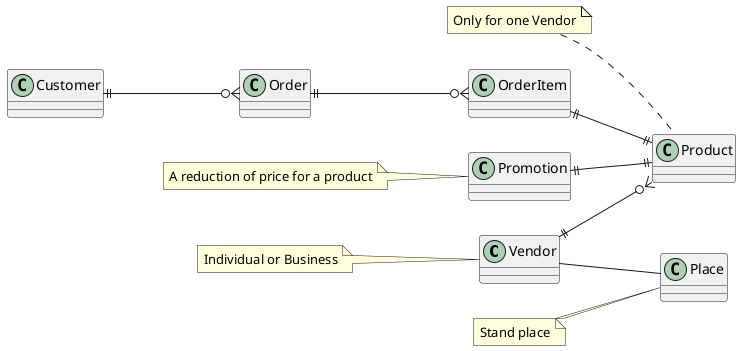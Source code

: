 @startuml
left to right direction
class Vendor {
}
note left: Individual or Business

class Product {
}
note left: Only for one Vendor

class Customer {
}

class Order {
}

class OrderItem{
}

class Promotion {
}
note left: A reduction of price for a product

class Place {
}
note left: Stand place

Vendor ||--o{ Product
Vendor -- Place

Order ||--o{ OrderItem
OrderItem ||--|| Product
Customer ||--o{ Order

Promotion ||--|| Product
@enduml
